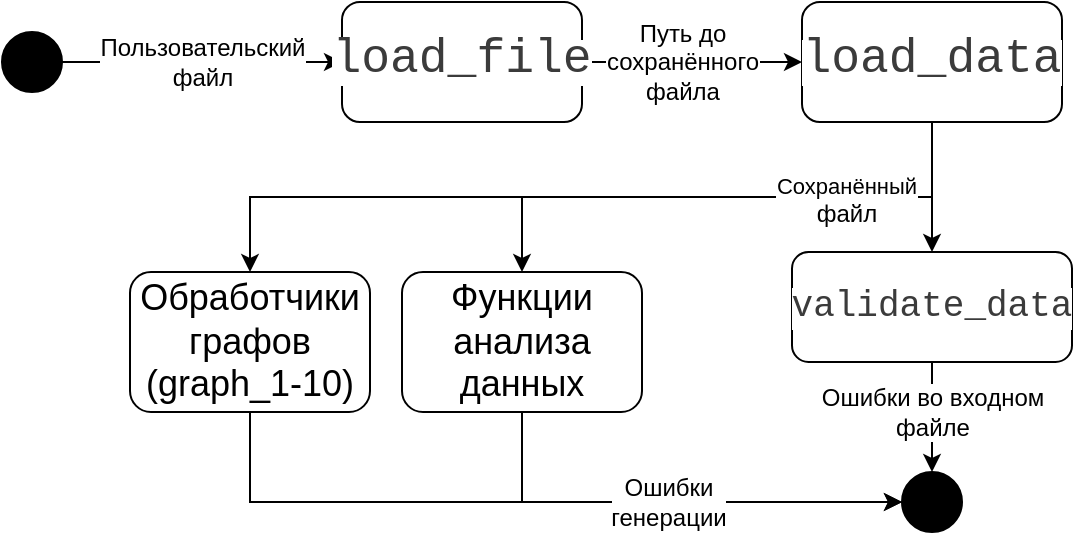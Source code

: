 <mxfile version="21.6.8" type="device">
  <diagram name="Страница — 1" id="-TEq8oQ1dPpgjUGdFlei">
    <mxGraphModel dx="614" dy="300" grid="1" gridSize="10" guides="1" tooltips="1" connect="1" arrows="1" fold="1" page="1" pageScale="1" pageWidth="827" pageHeight="1169" math="0" shadow="0">
      <root>
        <mxCell id="0" />
        <mxCell id="1" parent="0" />
        <mxCell id="UYXnQoleKdWe4Hr3ALmW-6" value="&lt;font style=&quot;font-size: 12px;&quot;&gt;Пользовательский &lt;br&gt;файл&lt;/font&gt;" style="edgeStyle=orthogonalEdgeStyle;rounded=0;orthogonalLoop=1;jettySize=auto;html=1;exitX=1;exitY=0.5;exitDx=0;exitDy=0;entryX=0;entryY=0.5;entryDx=0;entryDy=0;" edge="1" parent="1" source="UYXnQoleKdWe4Hr3ALmW-1" target="UYXnQoleKdWe4Hr3ALmW-2">
          <mxGeometry relative="1" as="geometry" />
        </mxCell>
        <mxCell id="UYXnQoleKdWe4Hr3ALmW-1" value="" style="ellipse;whiteSpace=wrap;html=1;fillColor=#000000;" vertex="1" parent="1">
          <mxGeometry x="230" y="280" width="30" height="30" as="geometry" />
        </mxCell>
        <mxCell id="UYXnQoleKdWe4Hr3ALmW-7" style="edgeStyle=orthogonalEdgeStyle;rounded=0;orthogonalLoop=1;jettySize=auto;html=1;exitX=1;exitY=0.5;exitDx=0;exitDy=0;entryX=0;entryY=0.5;entryDx=0;entryDy=0;" edge="1" parent="1" source="UYXnQoleKdWe4Hr3ALmW-2" target="UYXnQoleKdWe4Hr3ALmW-3">
          <mxGeometry relative="1" as="geometry" />
        </mxCell>
        <mxCell id="UYXnQoleKdWe4Hr3ALmW-11" value="&lt;font style=&quot;font-size: 12px;&quot;&gt;Путь до &lt;br&gt;сохранённого &lt;br&gt;файла&lt;/font&gt;" style="edgeLabel;html=1;align=center;verticalAlign=middle;resizable=0;points=[];" vertex="1" connectable="0" parent="UYXnQoleKdWe4Hr3ALmW-7">
          <mxGeometry x="-0.259" relative="1" as="geometry">
            <mxPoint x="9" as="offset" />
          </mxGeometry>
        </mxCell>
        <mxCell id="UYXnQoleKdWe4Hr3ALmW-2" value="&lt;div style=&quot;color: rgb(204, 204, 204); background-color: rgb(31, 31, 31); font-family: Consolas, &amp;quot;Courier New&amp;quot;, monospace; line-height: 31px;&quot;&gt;&lt;div style=&quot;color: rgb(59, 59, 59); background-color: rgb(255, 255, 255); line-height: 19px;&quot;&gt;&lt;font style=&quot;font-size: 24px;&quot;&gt;load_file&lt;/font&gt;&lt;/div&gt;&lt;/div&gt;" style="rounded=1;whiteSpace=wrap;html=1;" vertex="1" parent="1">
          <mxGeometry x="400" y="265" width="120" height="60" as="geometry" />
        </mxCell>
        <mxCell id="UYXnQoleKdWe4Hr3ALmW-8" style="edgeStyle=orthogonalEdgeStyle;rounded=0;orthogonalLoop=1;jettySize=auto;html=1;exitX=0.5;exitY=1;exitDx=0;exitDy=0;entryX=0.5;entryY=0;entryDx=0;entryDy=0;" edge="1" parent="1" source="UYXnQoleKdWe4Hr3ALmW-3" target="UYXnQoleKdWe4Hr3ALmW-13">
          <mxGeometry relative="1" as="geometry" />
        </mxCell>
        <mxCell id="UYXnQoleKdWe4Hr3ALmW-19" style="edgeStyle=orthogonalEdgeStyle;rounded=0;orthogonalLoop=1;jettySize=auto;html=1;exitX=0.5;exitY=1;exitDx=0;exitDy=0;entryX=0.5;entryY=0;entryDx=0;entryDy=0;" edge="1" parent="1" source="UYXnQoleKdWe4Hr3ALmW-3" target="UYXnQoleKdWe4Hr3ALmW-5">
          <mxGeometry relative="1" as="geometry" />
        </mxCell>
        <mxCell id="UYXnQoleKdWe4Hr3ALmW-21" style="edgeStyle=orthogonalEdgeStyle;rounded=0;orthogonalLoop=1;jettySize=auto;html=1;exitX=0.5;exitY=1;exitDx=0;exitDy=0;entryX=0.5;entryY=0;entryDx=0;entryDy=0;" edge="1" parent="1" source="UYXnQoleKdWe4Hr3ALmW-3" target="UYXnQoleKdWe4Hr3ALmW-20">
          <mxGeometry relative="1" as="geometry" />
        </mxCell>
        <mxCell id="UYXnQoleKdWe4Hr3ALmW-25" value="Сохранённый&lt;br style=&quot;border-color: var(--border-color); font-size: 12px;&quot;&gt;&lt;span style=&quot;font-size: 12px;&quot;&gt;файл&lt;/span&gt;" style="edgeLabel;html=1;align=center;verticalAlign=middle;resizable=0;points=[];" vertex="1" connectable="0" parent="UYXnQoleKdWe4Hr3ALmW-21">
          <mxGeometry x="-0.426" y="1" relative="1" as="geometry">
            <mxPoint as="offset" />
          </mxGeometry>
        </mxCell>
        <mxCell id="UYXnQoleKdWe4Hr3ALmW-3" value="&lt;div style=&quot;color: rgb(59, 59, 59); background-color: rgb(255, 255, 255); font-family: Consolas, &amp;quot;Courier New&amp;quot;, monospace; line-height: 19px;&quot;&gt;&lt;font style=&quot;font-size: 24px;&quot;&gt;load_data&lt;/font&gt;&lt;/div&gt;" style="rounded=1;whiteSpace=wrap;html=1;" vertex="1" parent="1">
          <mxGeometry x="630" y="265" width="130" height="60" as="geometry" />
        </mxCell>
        <mxCell id="UYXnQoleKdWe4Hr3ALmW-17" style="edgeStyle=orthogonalEdgeStyle;rounded=0;orthogonalLoop=1;jettySize=auto;html=1;exitX=0.5;exitY=1;exitDx=0;exitDy=0;entryX=0.5;entryY=0;entryDx=0;entryDy=0;" edge="1" parent="1" source="UYXnQoleKdWe4Hr3ALmW-5" target="UYXnQoleKdWe4Hr3ALmW-14">
          <mxGeometry relative="1" as="geometry" />
        </mxCell>
        <mxCell id="UYXnQoleKdWe4Hr3ALmW-18" value="&lt;font style=&quot;font-size: 12px;&quot;&gt;Ошибки во входном&lt;br&gt;файле&lt;br&gt;&lt;/font&gt;" style="edgeLabel;html=1;align=center;verticalAlign=middle;resizable=0;points=[];" vertex="1" connectable="0" parent="UYXnQoleKdWe4Hr3ALmW-17">
          <mxGeometry x="-0.236" y="1" relative="1" as="geometry">
            <mxPoint x="-1" y="4" as="offset" />
          </mxGeometry>
        </mxCell>
        <mxCell id="UYXnQoleKdWe4Hr3ALmW-5" value="&lt;div style=&quot;color: rgb(59, 59, 59); background-color: rgb(255, 255, 255); font-family: Consolas, &amp;quot;Courier New&amp;quot;, monospace; line-height: 19px;&quot;&gt;&lt;font style=&quot;font-size: 18px;&quot;&gt;validate_data&lt;/font&gt;&lt;/div&gt;" style="rounded=1;whiteSpace=wrap;html=1;" vertex="1" parent="1">
          <mxGeometry x="625" y="390" width="140" height="55" as="geometry" />
        </mxCell>
        <mxCell id="UYXnQoleKdWe4Hr3ALmW-22" style="edgeStyle=orthogonalEdgeStyle;rounded=0;orthogonalLoop=1;jettySize=auto;html=1;exitX=0.5;exitY=1;exitDx=0;exitDy=0;entryX=0;entryY=0.5;entryDx=0;entryDy=0;" edge="1" parent="1" source="UYXnQoleKdWe4Hr3ALmW-13" target="UYXnQoleKdWe4Hr3ALmW-14">
          <mxGeometry relative="1" as="geometry" />
        </mxCell>
        <mxCell id="UYXnQoleKdWe4Hr3ALmW-13" value="&lt;font style=&quot;font-size: 18px;&quot;&gt;Обработчики &lt;br&gt;графов&lt;br&gt;(graph_1-10)&lt;br&gt;&lt;/font&gt;" style="rounded=1;whiteSpace=wrap;html=1;" vertex="1" parent="1">
          <mxGeometry x="294" y="400" width="120" height="70" as="geometry" />
        </mxCell>
        <mxCell id="UYXnQoleKdWe4Hr3ALmW-14" value="" style="ellipse;whiteSpace=wrap;html=1;fillColor=#000000;" vertex="1" parent="1">
          <mxGeometry x="680" y="500" width="30" height="30" as="geometry" />
        </mxCell>
        <mxCell id="UYXnQoleKdWe4Hr3ALmW-23" value="&lt;font style=&quot;font-size: 12px;&quot;&gt;Ошибки&lt;br&gt;генерации&lt;/font&gt;" style="edgeStyle=orthogonalEdgeStyle;rounded=0;orthogonalLoop=1;jettySize=auto;html=1;exitX=0.5;exitY=1;exitDx=0;exitDy=0;entryX=0;entryY=0.5;entryDx=0;entryDy=0;" edge="1" parent="1" source="UYXnQoleKdWe4Hr3ALmW-20" target="UYXnQoleKdWe4Hr3ALmW-14">
          <mxGeometry relative="1" as="geometry" />
        </mxCell>
        <mxCell id="UYXnQoleKdWe4Hr3ALmW-20" value="&lt;font style=&quot;font-size: 18px;&quot;&gt;Функции анализа данных&lt;br&gt;&lt;/font&gt;" style="rounded=1;whiteSpace=wrap;html=1;" vertex="1" parent="1">
          <mxGeometry x="430" y="400" width="120" height="70" as="geometry" />
        </mxCell>
      </root>
    </mxGraphModel>
  </diagram>
</mxfile>
